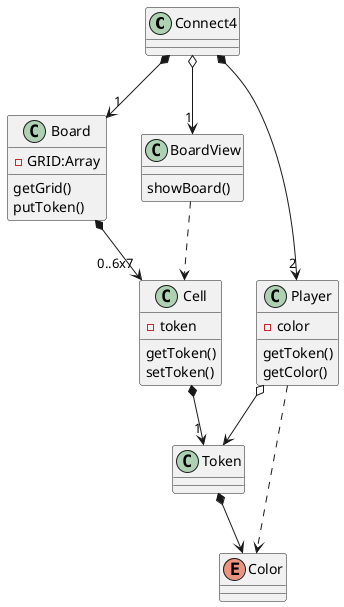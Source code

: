 @startuml
class Connect4
class Board{
    -GRID:Array
    getGrid()
    putToken()
}

class BoardView {
    showBoard()
}
class Player {
    -color
    getToken()
    getColor()
}
class Cell {
    -token
    getToken()
    setToken()
}
class Token
enum Color{
}
Connect4 *--> "1" Board
Connect4 o--> "1" BoardView
Connect4 *--> "2" Player
BoardView ..> Cell
Player o--> Token
Token *--> Color
Player ..> Color

Board *--> "0..6x7" Cell
Cell *--> "1" Token
@enduml